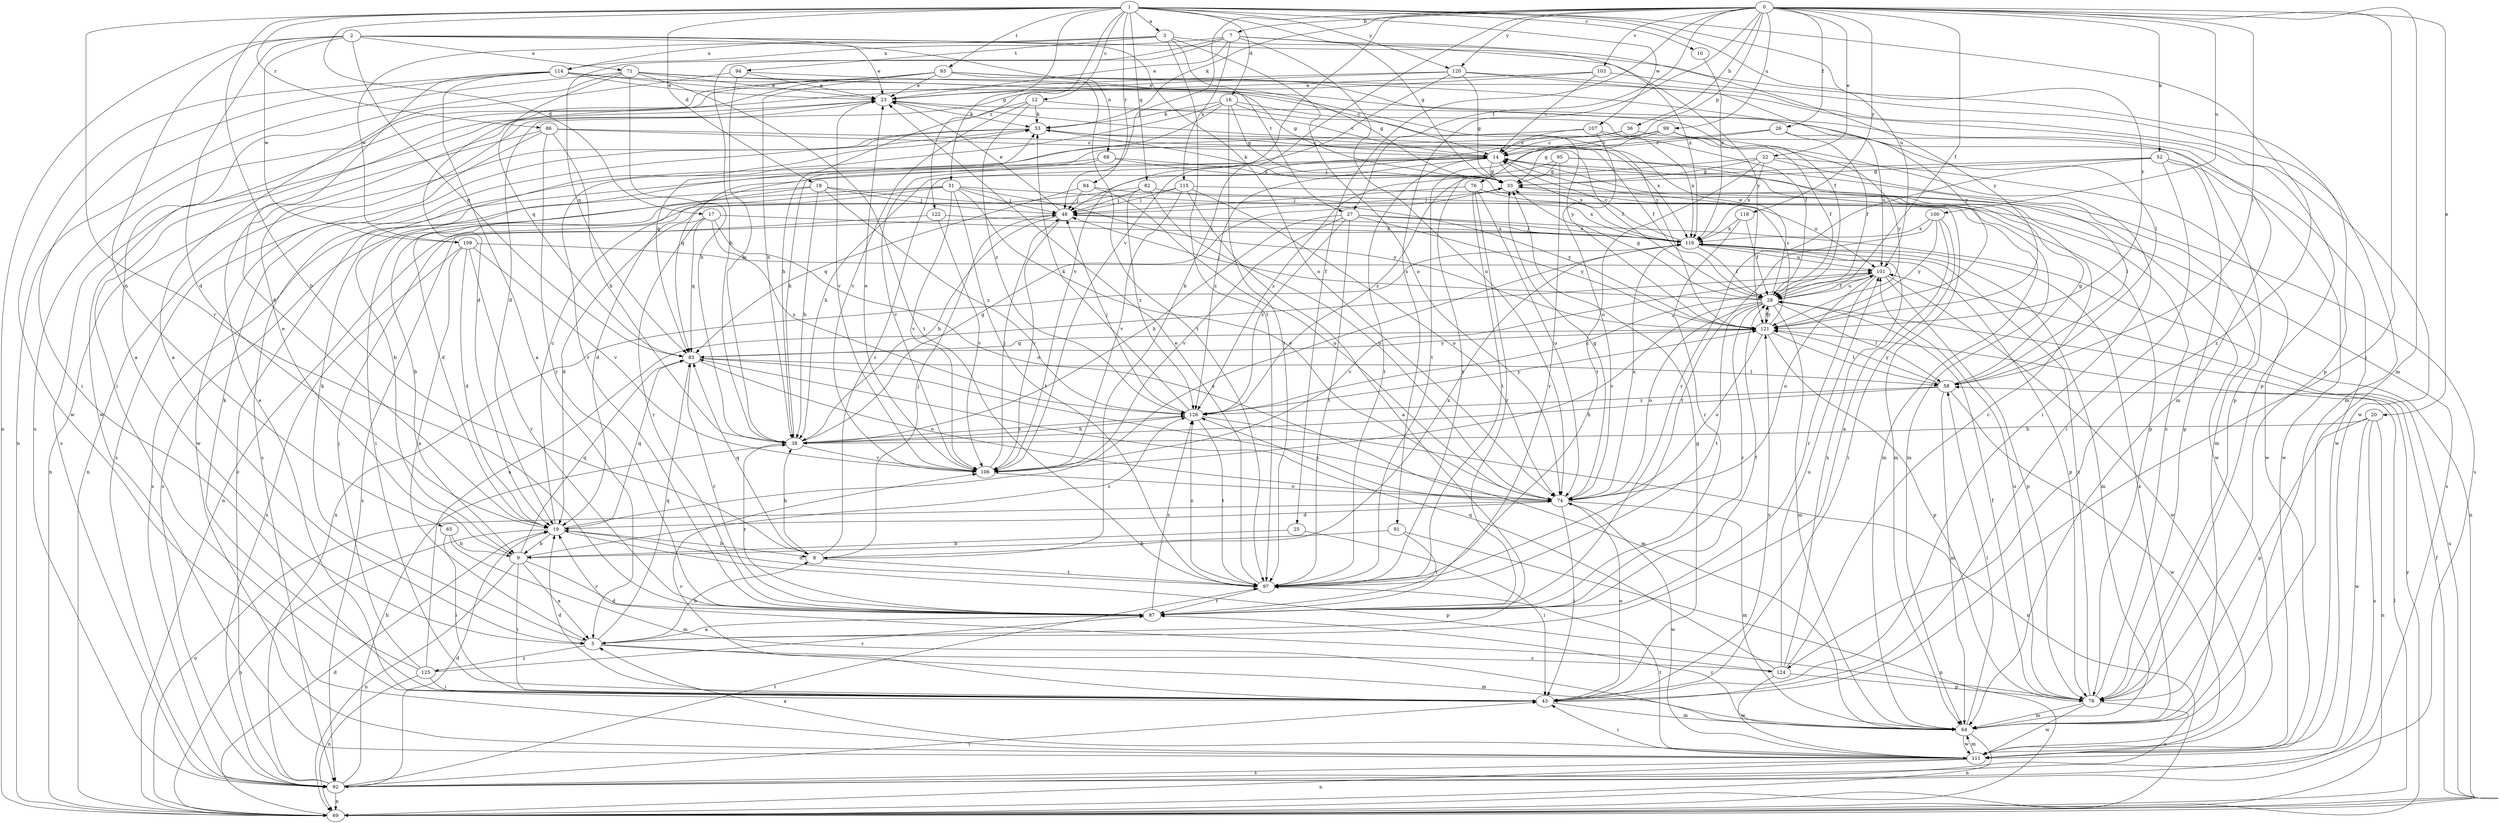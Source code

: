 strict digraph  {
0;
1;
2;
3;
5;
7;
8;
9;
10;
12;
14;
16;
17;
18;
19;
20;
22;
23;
25;
26;
27;
28;
31;
33;
36;
38;
43;
48;
52;
53;
58;
64;
65;
68;
69;
71;
74;
76;
78;
82;
83;
84;
86;
87;
91;
92;
93;
94;
95;
97;
99;
100;
101;
103;
106;
107;
109;
111;
114;
115;
116;
118;
120;
121;
122;
124;
125;
126;
0 -> 7  [label=b];
0 -> 8  [label=b];
0 -> 20  [label=e];
0 -> 22  [label=e];
0 -> 25  [label=f];
0 -> 26  [label=f];
0 -> 27  [label=f];
0 -> 28  [label=f];
0 -> 36  [label=h];
0 -> 43  [label=i];
0 -> 48  [label=j];
0 -> 52  [label=k];
0 -> 53  [label=k];
0 -> 58  [label=l];
0 -> 64  [label=m];
0 -> 76  [label=p];
0 -> 91  [label=s];
0 -> 99  [label=u];
0 -> 100  [label=u];
0 -> 103  [label=v];
0 -> 106  [label=v];
0 -> 118  [label=y];
0 -> 120  [label=y];
1 -> 3  [label=a];
1 -> 8  [label=b];
1 -> 10  [label=c];
1 -> 12  [label=c];
1 -> 16  [label=d];
1 -> 17  [label=d];
1 -> 18  [label=d];
1 -> 31  [label=g];
1 -> 33  [label=g];
1 -> 82  [label=q];
1 -> 84  [label=r];
1 -> 86  [label=r];
1 -> 87  [label=r];
1 -> 93  [label=t];
1 -> 101  [label=u];
1 -> 107  [label=w];
1 -> 120  [label=y];
1 -> 121  [label=y];
1 -> 122  [label=z];
1 -> 124  [label=z];
2 -> 19  [label=d];
2 -> 23  [label=e];
2 -> 65  [label=n];
2 -> 68  [label=n];
2 -> 69  [label=n];
2 -> 71  [label=o];
2 -> 74  [label=o];
2 -> 78  [label=p];
2 -> 83  [label=q];
2 -> 109  [label=w];
3 -> 74  [label=o];
3 -> 94  [label=t];
3 -> 97  [label=t];
3 -> 109  [label=w];
3 -> 114  [label=x];
3 -> 121  [label=y];
3 -> 27  [label=t];
5 -> 8  [label=b];
5 -> 53  [label=k];
5 -> 64  [label=m];
5 -> 83  [label=q];
5 -> 124  [label=z];
5 -> 125  [label=z];
7 -> 23  [label=e];
7 -> 38  [label=h];
7 -> 74  [label=o];
7 -> 83  [label=q];
7 -> 114  [label=x];
7 -> 115  [label=x];
7 -> 116  [label=x];
7 -> 121  [label=y];
8 -> 14  [label=c];
8 -> 38  [label=h];
8 -> 48  [label=j];
8 -> 83  [label=q];
8 -> 97  [label=t];
8 -> 116  [label=x];
9 -> 5  [label=a];
9 -> 23  [label=e];
9 -> 43  [label=i];
9 -> 69  [label=n];
9 -> 83  [label=q];
9 -> 87  [label=r];
9 -> 126  [label=z];
10 -> 116  [label=x];
12 -> 14  [label=c];
12 -> 38  [label=h];
12 -> 53  [label=k];
12 -> 106  [label=v];
12 -> 126  [label=z];
14 -> 33  [label=g];
14 -> 38  [label=h];
14 -> 97  [label=t];
14 -> 111  [label=w];
14 -> 116  [label=x];
14 -> 126  [label=z];
16 -> 28  [label=f];
16 -> 33  [label=g];
16 -> 53  [label=k];
16 -> 83  [label=q];
16 -> 87  [label=r];
16 -> 97  [label=t];
16 -> 121  [label=y];
17 -> 19  [label=d];
17 -> 74  [label=o];
17 -> 83  [label=q];
17 -> 87  [label=r];
17 -> 116  [label=x];
17 -> 126  [label=z];
18 -> 19  [label=d];
18 -> 38  [label=h];
18 -> 48  [label=j];
18 -> 92  [label=s];
18 -> 121  [label=y];
18 -> 126  [label=z];
19 -> 8  [label=b];
19 -> 9  [label=b];
19 -> 14  [label=c];
19 -> 69  [label=n];
19 -> 78  [label=p];
19 -> 83  [label=q];
19 -> 116  [label=x];
20 -> 38  [label=h];
20 -> 69  [label=n];
20 -> 78  [label=p];
20 -> 92  [label=s];
20 -> 111  [label=w];
22 -> 33  [label=g];
22 -> 64  [label=m];
22 -> 97  [label=t];
22 -> 111  [label=w];
22 -> 116  [label=x];
22 -> 126  [label=z];
23 -> 53  [label=k];
23 -> 78  [label=p];
23 -> 92  [label=s];
23 -> 106  [label=v];
25 -> 9  [label=b];
25 -> 43  [label=i];
26 -> 14  [label=c];
26 -> 28  [label=f];
26 -> 33  [label=g];
26 -> 101  [label=u];
27 -> 38  [label=h];
27 -> 69  [label=n];
27 -> 97  [label=t];
27 -> 106  [label=v];
27 -> 116  [label=x];
27 -> 121  [label=y];
27 -> 126  [label=z];
28 -> 23  [label=e];
28 -> 33  [label=g];
28 -> 48  [label=j];
28 -> 58  [label=l];
28 -> 64  [label=m];
28 -> 74  [label=o];
28 -> 87  [label=r];
28 -> 97  [label=t];
28 -> 101  [label=u];
28 -> 106  [label=v];
28 -> 121  [label=y];
31 -> 9  [label=b];
31 -> 43  [label=i];
31 -> 48  [label=j];
31 -> 64  [label=m];
31 -> 74  [label=o];
31 -> 92  [label=s];
31 -> 97  [label=t];
31 -> 106  [label=v];
31 -> 121  [label=y];
33 -> 48  [label=j];
33 -> 53  [label=k];
33 -> 64  [label=m];
36 -> 14  [label=c];
36 -> 83  [label=q];
36 -> 111  [label=w];
38 -> 33  [label=g];
38 -> 53  [label=k];
38 -> 87  [label=r];
38 -> 106  [label=v];
38 -> 126  [label=z];
43 -> 19  [label=d];
43 -> 23  [label=e];
43 -> 33  [label=g];
43 -> 64  [label=m];
43 -> 74  [label=o];
43 -> 106  [label=v];
43 -> 121  [label=y];
48 -> 23  [label=e];
48 -> 38  [label=h];
48 -> 106  [label=v];
48 -> 116  [label=x];
52 -> 33  [label=g];
52 -> 43  [label=i];
52 -> 78  [label=p];
52 -> 87  [label=r];
52 -> 111  [label=w];
52 -> 126  [label=z];
53 -> 14  [label=c];
53 -> 28  [label=f];
53 -> 69  [label=n];
53 -> 92  [label=s];
53 -> 116  [label=x];
58 -> 33  [label=g];
58 -> 38  [label=h];
58 -> 64  [label=m];
58 -> 111  [label=w];
58 -> 121  [label=y];
58 -> 126  [label=z];
64 -> 58  [label=l];
64 -> 69  [label=n];
64 -> 87  [label=r];
64 -> 111  [label=w];
64 -> 116  [label=x];
65 -> 9  [label=b];
65 -> 43  [label=i];
65 -> 64  [label=m];
68 -> 9  [label=b];
68 -> 33  [label=g];
68 -> 78  [label=p];
68 -> 106  [label=v];
69 -> 19  [label=d];
69 -> 28  [label=f];
69 -> 58  [label=l];
69 -> 74  [label=o];
69 -> 101  [label=u];
69 -> 121  [label=y];
71 -> 5  [label=a];
71 -> 23  [label=e];
71 -> 33  [label=g];
71 -> 38  [label=h];
71 -> 69  [label=n];
71 -> 83  [label=q];
71 -> 97  [label=t];
71 -> 121  [label=y];
74 -> 19  [label=d];
74 -> 33  [label=g];
74 -> 43  [label=i];
74 -> 64  [label=m];
74 -> 111  [label=w];
74 -> 116  [label=x];
74 -> 126  [label=z];
76 -> 48  [label=j];
76 -> 74  [label=o];
76 -> 87  [label=r];
76 -> 97  [label=t];
76 -> 101  [label=u];
78 -> 14  [label=c];
78 -> 28  [label=f];
78 -> 64  [label=m];
78 -> 92  [label=s];
78 -> 101  [label=u];
78 -> 111  [label=w];
78 -> 116  [label=x];
82 -> 48  [label=j];
82 -> 69  [label=n];
82 -> 74  [label=o];
82 -> 116  [label=x];
82 -> 126  [label=z];
83 -> 58  [label=l];
83 -> 64  [label=m];
83 -> 74  [label=o];
83 -> 87  [label=r];
83 -> 121  [label=y];
84 -> 48  [label=j];
84 -> 64  [label=m];
84 -> 74  [label=o];
84 -> 83  [label=q];
86 -> 14  [label=c];
86 -> 28  [label=f];
86 -> 38  [label=h];
86 -> 69  [label=n];
86 -> 87  [label=r];
86 -> 111  [label=w];
87 -> 5  [label=a];
87 -> 28  [label=f];
87 -> 126  [label=z];
91 -> 9  [label=b];
91 -> 69  [label=n];
91 -> 87  [label=r];
92 -> 14  [label=c];
92 -> 19  [label=d];
92 -> 38  [label=h];
92 -> 43  [label=i];
92 -> 69  [label=n];
92 -> 97  [label=t];
92 -> 116  [label=x];
93 -> 23  [label=e];
93 -> 28  [label=f];
93 -> 38  [label=h];
93 -> 43  [label=i];
93 -> 58  [label=l];
93 -> 78  [label=p];
93 -> 92  [label=s];
93 -> 97  [label=t];
93 -> 111  [label=w];
94 -> 5  [label=a];
94 -> 23  [label=e];
94 -> 33  [label=g];
94 -> 38  [label=h];
95 -> 33  [label=g];
95 -> 58  [label=l];
95 -> 87  [label=r];
95 -> 92  [label=s];
95 -> 97  [label=t];
97 -> 19  [label=d];
97 -> 23  [label=e];
97 -> 87  [label=r];
97 -> 126  [label=z];
99 -> 14  [label=c];
99 -> 28  [label=f];
99 -> 48  [label=j];
99 -> 97  [label=t];
99 -> 121  [label=y];
100 -> 5  [label=a];
100 -> 43  [label=i];
100 -> 97  [label=t];
100 -> 116  [label=x];
100 -> 121  [label=y];
101 -> 28  [label=f];
101 -> 74  [label=o];
101 -> 78  [label=p];
101 -> 87  [label=r];
101 -> 106  [label=v];
101 -> 111  [label=w];
101 -> 126  [label=z];
103 -> 14  [label=c];
103 -> 19  [label=d];
103 -> 23  [label=e];
103 -> 64  [label=m];
106 -> 23  [label=e];
106 -> 48  [label=j];
106 -> 74  [label=o];
107 -> 14  [label=c];
107 -> 43  [label=i];
107 -> 74  [label=o];
107 -> 92  [label=s];
107 -> 116  [label=x];
109 -> 5  [label=a];
109 -> 19  [label=d];
109 -> 87  [label=r];
109 -> 92  [label=s];
109 -> 101  [label=u];
109 -> 106  [label=v];
111 -> 5  [label=a];
111 -> 43  [label=i];
111 -> 64  [label=m];
111 -> 69  [label=n];
111 -> 92  [label=s];
111 -> 97  [label=t];
114 -> 5  [label=a];
114 -> 14  [label=c];
114 -> 19  [label=d];
114 -> 23  [label=e];
114 -> 43  [label=i];
114 -> 64  [label=m];
114 -> 111  [label=w];
115 -> 5  [label=a];
115 -> 19  [label=d];
115 -> 48  [label=j];
115 -> 74  [label=o];
115 -> 92  [label=s];
115 -> 106  [label=v];
116 -> 14  [label=c];
116 -> 28  [label=f];
116 -> 48  [label=j];
116 -> 64  [label=m];
116 -> 78  [label=p];
116 -> 101  [label=u];
118 -> 28  [label=f];
118 -> 87  [label=r];
118 -> 116  [label=x];
120 -> 19  [label=d];
120 -> 23  [label=e];
120 -> 33  [label=g];
120 -> 106  [label=v];
120 -> 111  [label=w];
120 -> 121  [label=y];
121 -> 14  [label=c];
121 -> 28  [label=f];
121 -> 58  [label=l];
121 -> 74  [label=o];
121 -> 78  [label=p];
121 -> 83  [label=q];
122 -> 92  [label=s];
122 -> 106  [label=v];
122 -> 116  [label=x];
124 -> 14  [label=c];
124 -> 19  [label=d];
124 -> 78  [label=p];
124 -> 83  [label=q];
124 -> 101  [label=u];
124 -> 111  [label=w];
124 -> 116  [label=x];
125 -> 43  [label=i];
125 -> 48  [label=j];
125 -> 53  [label=k];
125 -> 69  [label=n];
125 -> 87  [label=r];
125 -> 101  [label=u];
126 -> 38  [label=h];
126 -> 48  [label=j];
126 -> 53  [label=k];
126 -> 69  [label=n];
126 -> 97  [label=t];
126 -> 121  [label=y];
}
